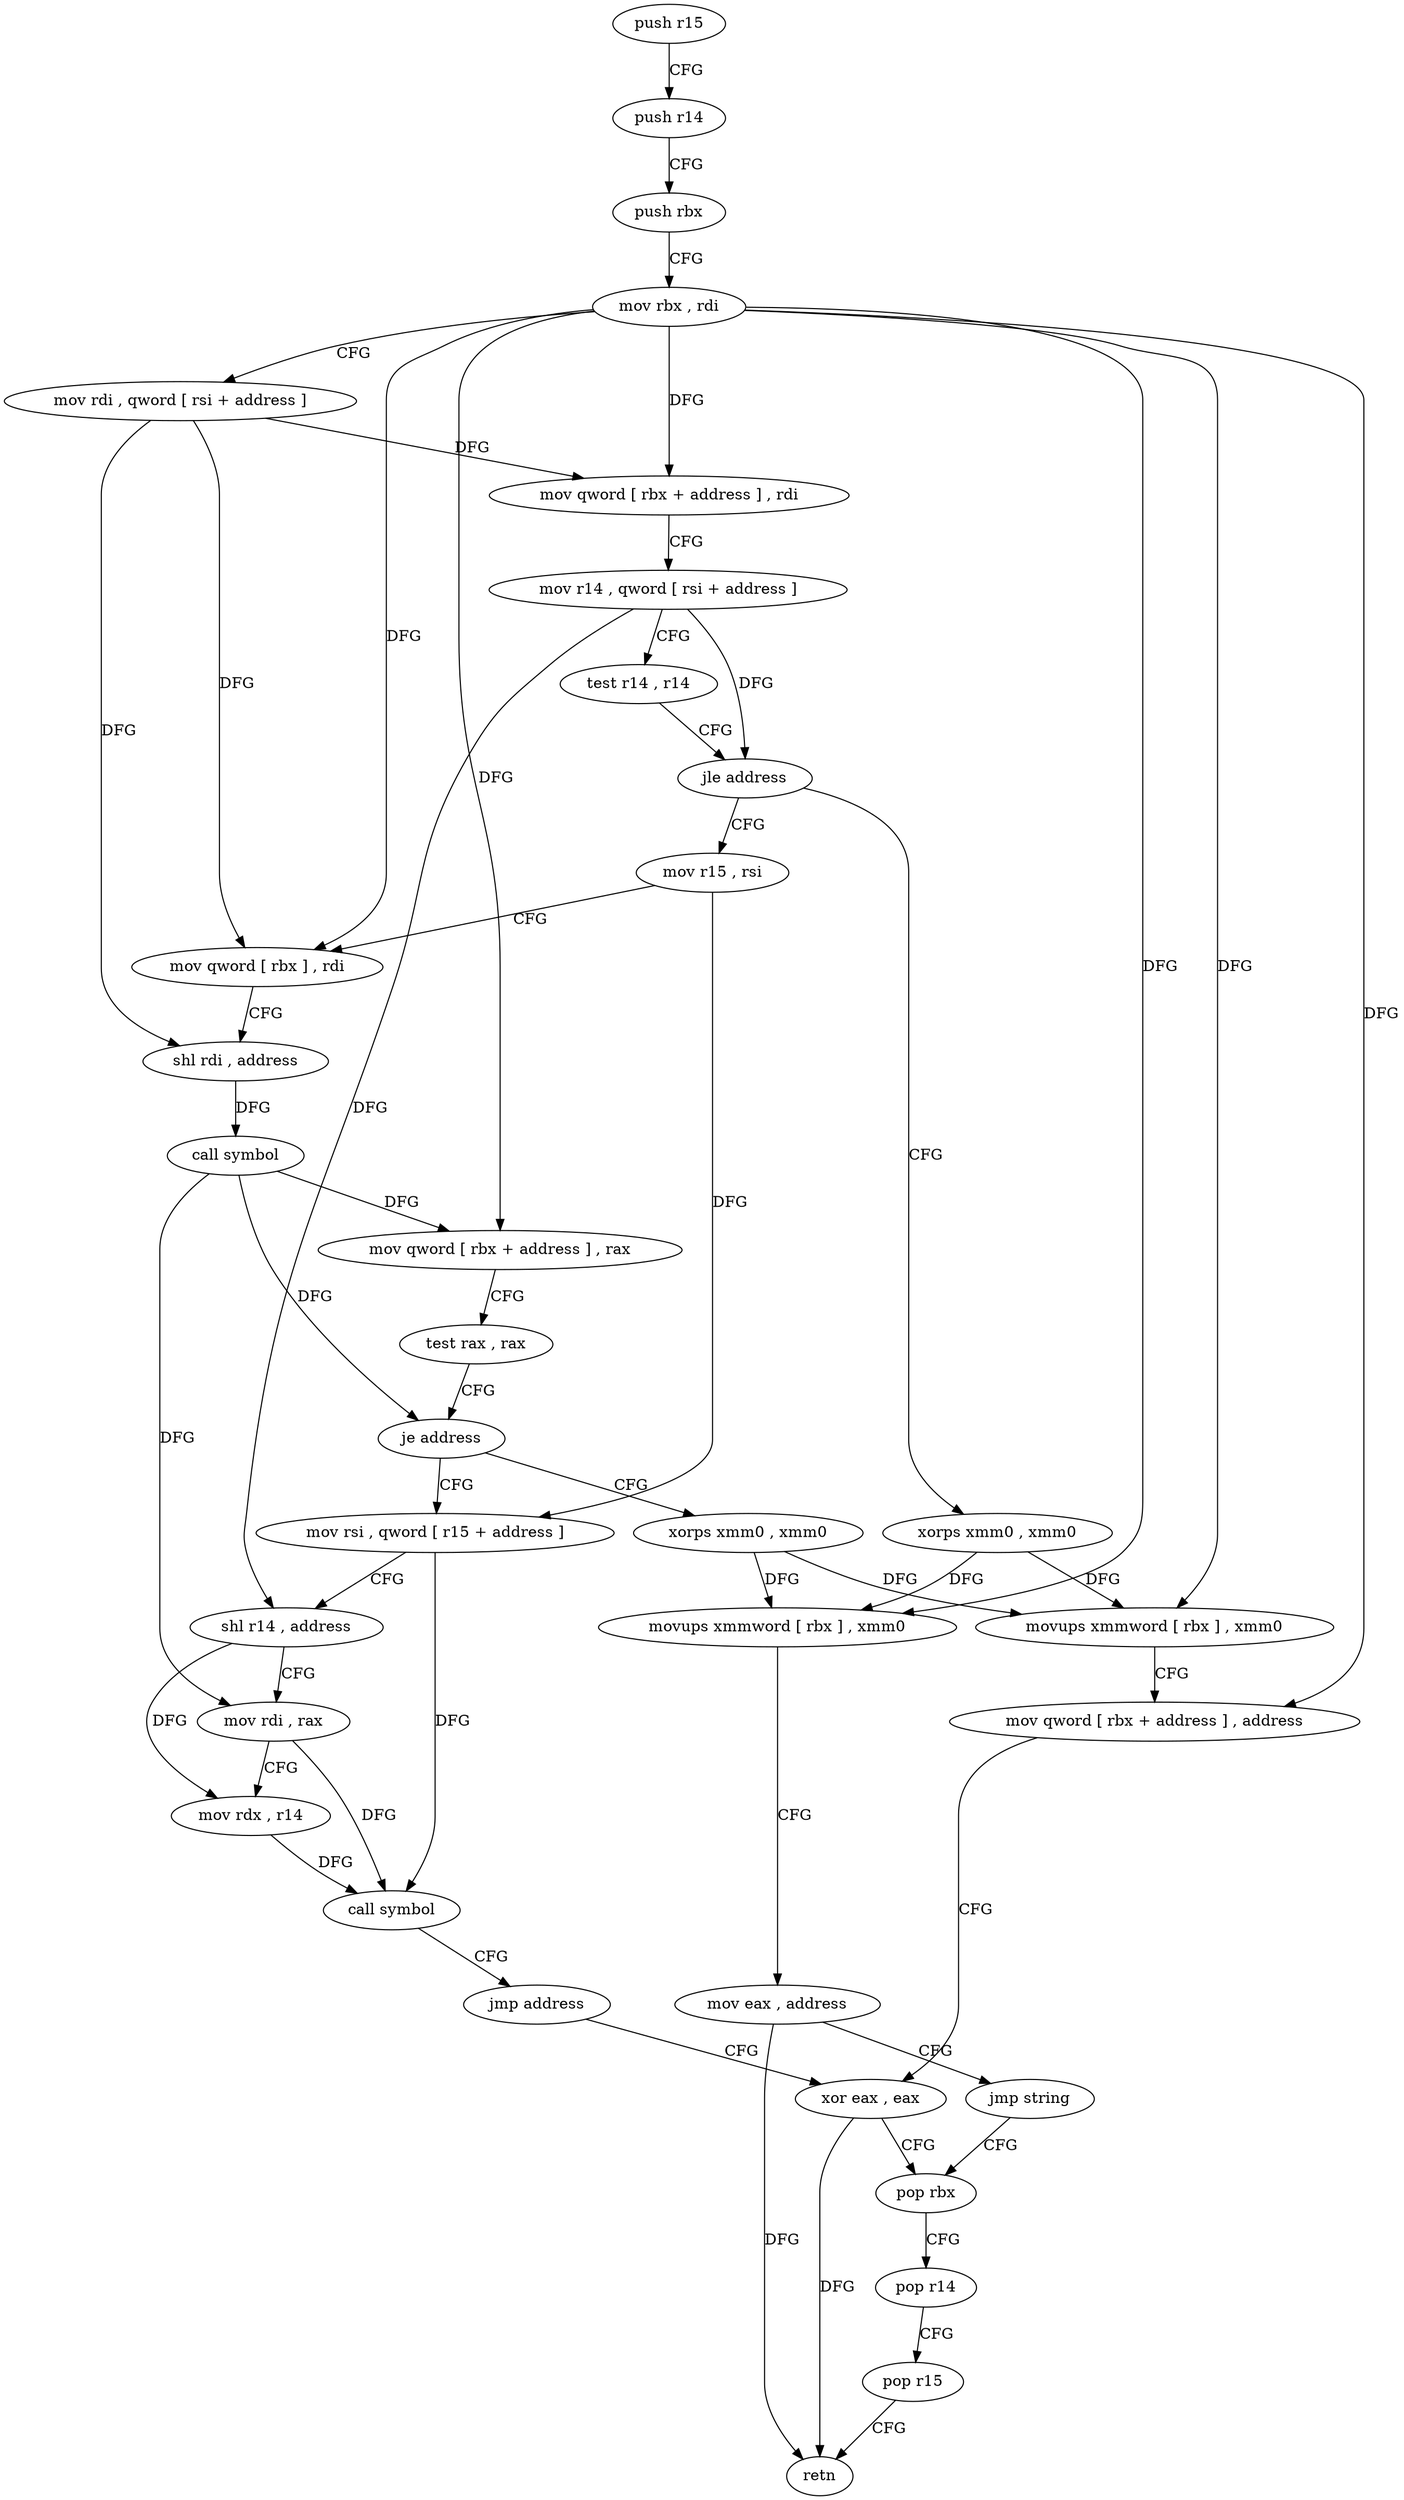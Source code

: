 digraph "func" {
"4241472" [label = "push r15" ]
"4241474" [label = "push r14" ]
"4241476" [label = "push rbx" ]
"4241477" [label = "mov rbx , rdi" ]
"4241480" [label = "mov rdi , qword [ rsi + address ]" ]
"4241484" [label = "mov qword [ rbx + address ] , rdi" ]
"4241488" [label = "mov r14 , qword [ rsi + address ]" ]
"4241492" [label = "test r14 , r14" ]
"4241495" [label = "jle address" ]
"4241542" [label = "xorps xmm0 , xmm0" ]
"4241497" [label = "mov r15 , rsi" ]
"4241545" [label = "movups xmmword [ rbx ] , xmm0" ]
"4241548" [label = "mov qword [ rbx + address ] , address" ]
"4241556" [label = "xor eax , eax" ]
"4241500" [label = "mov qword [ rbx ] , rdi" ]
"4241503" [label = "shl rdi , address" ]
"4241507" [label = "call symbol" ]
"4241512" [label = "mov qword [ rbx + address ] , rax" ]
"4241516" [label = "test rax , rax" ]
"4241519" [label = "je address" ]
"4241564" [label = "xorps xmm0 , xmm0" ]
"4241521" [label = "mov rsi , qword [ r15 + address ]" ]
"4241567" [label = "movups xmmword [ rbx ] , xmm0" ]
"4241570" [label = "mov eax , address" ]
"4241575" [label = "jmp string" ]
"4241558" [label = "pop rbx" ]
"4241525" [label = "shl r14 , address" ]
"4241529" [label = "mov rdi , rax" ]
"4241532" [label = "mov rdx , r14" ]
"4241535" [label = "call symbol" ]
"4241540" [label = "jmp address" ]
"4241559" [label = "pop r14" ]
"4241561" [label = "pop r15" ]
"4241563" [label = "retn" ]
"4241472" -> "4241474" [ label = "CFG" ]
"4241474" -> "4241476" [ label = "CFG" ]
"4241476" -> "4241477" [ label = "CFG" ]
"4241477" -> "4241480" [ label = "CFG" ]
"4241477" -> "4241484" [ label = "DFG" ]
"4241477" -> "4241545" [ label = "DFG" ]
"4241477" -> "4241548" [ label = "DFG" ]
"4241477" -> "4241500" [ label = "DFG" ]
"4241477" -> "4241512" [ label = "DFG" ]
"4241477" -> "4241567" [ label = "DFG" ]
"4241480" -> "4241484" [ label = "DFG" ]
"4241480" -> "4241500" [ label = "DFG" ]
"4241480" -> "4241503" [ label = "DFG" ]
"4241484" -> "4241488" [ label = "CFG" ]
"4241488" -> "4241492" [ label = "CFG" ]
"4241488" -> "4241495" [ label = "DFG" ]
"4241488" -> "4241525" [ label = "DFG" ]
"4241492" -> "4241495" [ label = "CFG" ]
"4241495" -> "4241542" [ label = "CFG" ]
"4241495" -> "4241497" [ label = "CFG" ]
"4241542" -> "4241545" [ label = "DFG" ]
"4241542" -> "4241567" [ label = "DFG" ]
"4241497" -> "4241500" [ label = "CFG" ]
"4241497" -> "4241521" [ label = "DFG" ]
"4241545" -> "4241548" [ label = "CFG" ]
"4241548" -> "4241556" [ label = "CFG" ]
"4241556" -> "4241558" [ label = "CFG" ]
"4241556" -> "4241563" [ label = "DFG" ]
"4241500" -> "4241503" [ label = "CFG" ]
"4241503" -> "4241507" [ label = "DFG" ]
"4241507" -> "4241512" [ label = "DFG" ]
"4241507" -> "4241519" [ label = "DFG" ]
"4241507" -> "4241529" [ label = "DFG" ]
"4241512" -> "4241516" [ label = "CFG" ]
"4241516" -> "4241519" [ label = "CFG" ]
"4241519" -> "4241564" [ label = "CFG" ]
"4241519" -> "4241521" [ label = "CFG" ]
"4241564" -> "4241567" [ label = "DFG" ]
"4241564" -> "4241545" [ label = "DFG" ]
"4241521" -> "4241525" [ label = "CFG" ]
"4241521" -> "4241535" [ label = "DFG" ]
"4241567" -> "4241570" [ label = "CFG" ]
"4241570" -> "4241575" [ label = "CFG" ]
"4241570" -> "4241563" [ label = "DFG" ]
"4241575" -> "4241558" [ label = "CFG" ]
"4241558" -> "4241559" [ label = "CFG" ]
"4241525" -> "4241529" [ label = "CFG" ]
"4241525" -> "4241532" [ label = "DFG" ]
"4241529" -> "4241532" [ label = "CFG" ]
"4241529" -> "4241535" [ label = "DFG" ]
"4241532" -> "4241535" [ label = "DFG" ]
"4241535" -> "4241540" [ label = "CFG" ]
"4241540" -> "4241556" [ label = "CFG" ]
"4241559" -> "4241561" [ label = "CFG" ]
"4241561" -> "4241563" [ label = "CFG" ]
}
